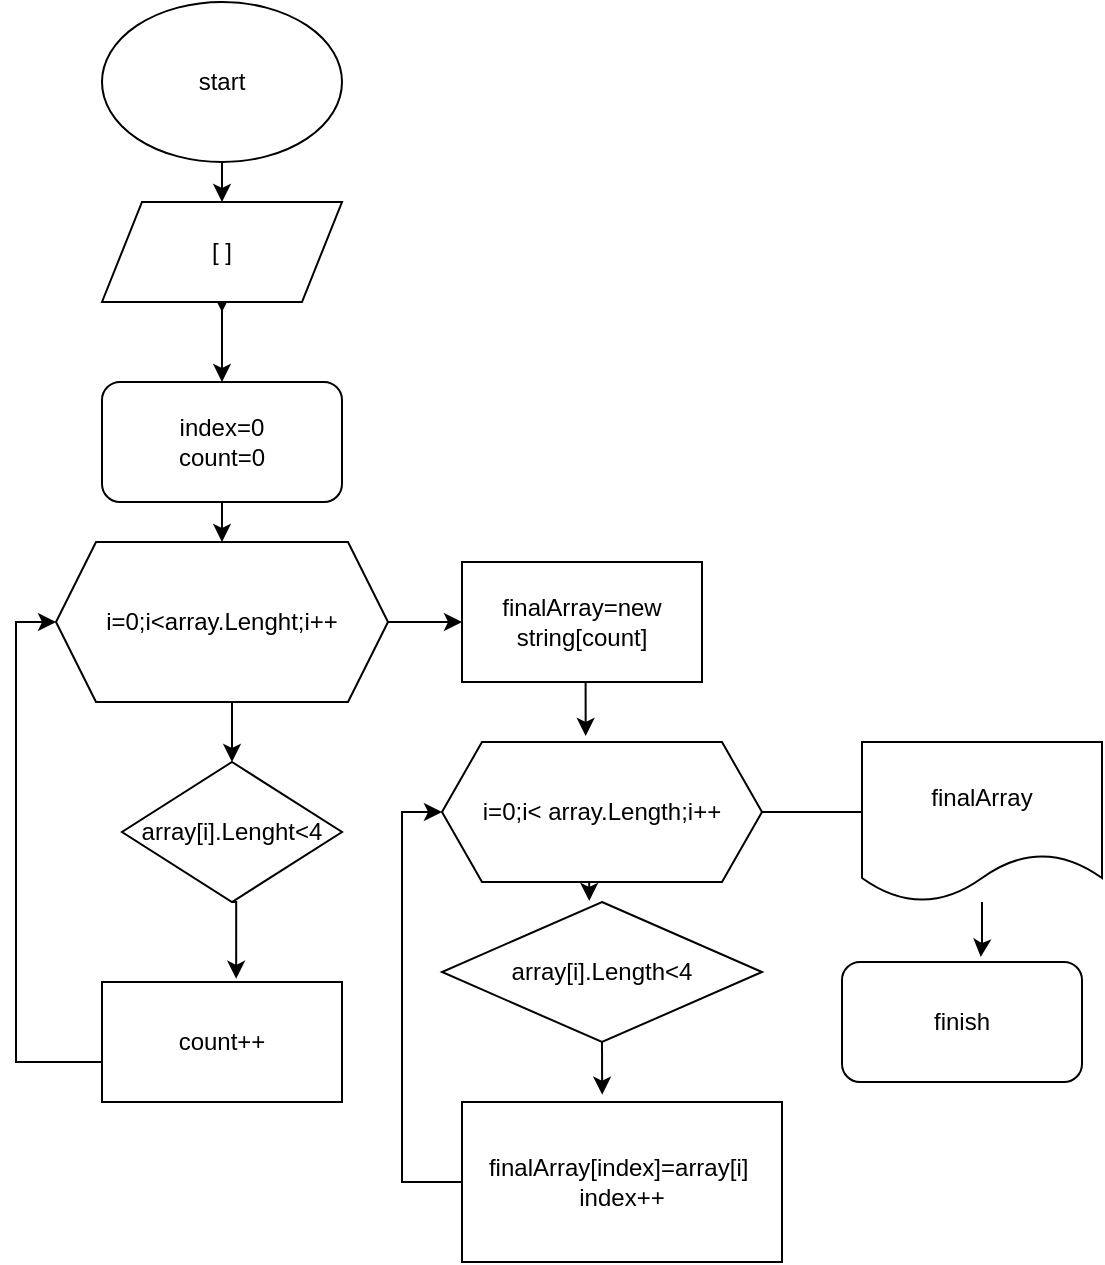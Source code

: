 <mxfile version="20.8.15" type="device"><diagram name="Страница 1" id="L74Jm6006aHRCZvReSMG"><mxGraphModel dx="1254" dy="665" grid="1" gridSize="10" guides="1" tooltips="1" connect="1" arrows="1" fold="1" page="1" pageScale="1" pageWidth="827" pageHeight="1169" math="0" shadow="0"><root><mxCell id="0"/><mxCell id="1" parent="0"/><mxCell id="lP0v5EBF76f_6XctyEjh-8" style="edgeStyle=orthogonalEdgeStyle;rounded=0;orthogonalLoop=1;jettySize=auto;html=1;exitX=0.5;exitY=1;exitDx=0;exitDy=0;entryX=0.5;entryY=0;entryDx=0;entryDy=0;" edge="1" parent="1" source="lP0v5EBF76f_6XctyEjh-1" target="lP0v5EBF76f_6XctyEjh-2"><mxGeometry relative="1" as="geometry"/></mxCell><mxCell id="lP0v5EBF76f_6XctyEjh-1" value="start" style="ellipse;whiteSpace=wrap;html=1;" vertex="1" parent="1"><mxGeometry x="290" y="10" width="120" height="80" as="geometry"/></mxCell><mxCell id="lP0v5EBF76f_6XctyEjh-6" style="edgeStyle=orthogonalEdgeStyle;rounded=0;orthogonalLoop=1;jettySize=auto;html=1;exitX=0.5;exitY=1;exitDx=0;exitDy=0;" edge="1" parent="1" source="lP0v5EBF76f_6XctyEjh-2"><mxGeometry relative="1" as="geometry"><mxPoint x="350" y="165" as="targetPoint"/></mxGeometry></mxCell><mxCell id="lP0v5EBF76f_6XctyEjh-7" style="edgeStyle=orthogonalEdgeStyle;rounded=0;orthogonalLoop=1;jettySize=auto;html=1;entryX=0.5;entryY=0;entryDx=0;entryDy=0;" edge="1" parent="1" source="lP0v5EBF76f_6XctyEjh-2" target="lP0v5EBF76f_6XctyEjh-3"><mxGeometry relative="1" as="geometry"/></mxCell><mxCell id="lP0v5EBF76f_6XctyEjh-2" value="[ ]" style="shape=parallelogram;perimeter=parallelogramPerimeter;whiteSpace=wrap;html=1;fixedSize=1;" vertex="1" parent="1"><mxGeometry x="290" y="110" width="120" height="50" as="geometry"/></mxCell><mxCell id="lP0v5EBF76f_6XctyEjh-10" style="edgeStyle=orthogonalEdgeStyle;rounded=0;orthogonalLoop=1;jettySize=auto;html=1;exitX=0.5;exitY=1;exitDx=0;exitDy=0;entryX=0.5;entryY=0;entryDx=0;entryDy=0;" edge="1" parent="1" source="lP0v5EBF76f_6XctyEjh-3" target="lP0v5EBF76f_6XctyEjh-9"><mxGeometry relative="1" as="geometry"/></mxCell><mxCell id="lP0v5EBF76f_6XctyEjh-3" value="index=0&lt;br&gt;count=0" style="rounded=1;whiteSpace=wrap;html=1;" vertex="1" parent="1"><mxGeometry x="290" y="200" width="120" height="60" as="geometry"/></mxCell><mxCell id="lP0v5EBF76f_6XctyEjh-12" style="edgeStyle=orthogonalEdgeStyle;rounded=0;orthogonalLoop=1;jettySize=auto;html=1;exitX=0.5;exitY=1;exitDx=0;exitDy=0;entryX=0.5;entryY=0;entryDx=0;entryDy=0;" edge="1" parent="1" source="lP0v5EBF76f_6XctyEjh-9" target="lP0v5EBF76f_6XctyEjh-11"><mxGeometry relative="1" as="geometry"/></mxCell><mxCell id="lP0v5EBF76f_6XctyEjh-18" style="edgeStyle=orthogonalEdgeStyle;rounded=0;orthogonalLoop=1;jettySize=auto;html=1;exitX=1;exitY=0.5;exitDx=0;exitDy=0;entryX=0;entryY=0.5;entryDx=0;entryDy=0;" edge="1" parent="1" source="lP0v5EBF76f_6XctyEjh-9" target="lP0v5EBF76f_6XctyEjh-17"><mxGeometry relative="1" as="geometry"/></mxCell><mxCell id="lP0v5EBF76f_6XctyEjh-9" value="i=0;i&amp;lt;array.Lenght;i++" style="shape=hexagon;perimeter=hexagonPerimeter2;whiteSpace=wrap;html=1;fixedSize=1;" vertex="1" parent="1"><mxGeometry x="267" y="280" width="166" height="80" as="geometry"/></mxCell><mxCell id="lP0v5EBF76f_6XctyEjh-14" style="edgeStyle=orthogonalEdgeStyle;rounded=0;orthogonalLoop=1;jettySize=auto;html=1;exitX=0.5;exitY=1;exitDx=0;exitDy=0;entryX=0.559;entryY=-0.027;entryDx=0;entryDy=0;entryPerimeter=0;" edge="1" parent="1" source="lP0v5EBF76f_6XctyEjh-11" target="lP0v5EBF76f_6XctyEjh-13"><mxGeometry relative="1" as="geometry"/></mxCell><mxCell id="lP0v5EBF76f_6XctyEjh-11" value="array[i].Lenght&amp;lt;4" style="rhombus;whiteSpace=wrap;html=1;" vertex="1" parent="1"><mxGeometry x="300" y="390" width="110" height="70" as="geometry"/></mxCell><mxCell id="lP0v5EBF76f_6XctyEjh-15" style="edgeStyle=orthogonalEdgeStyle;rounded=0;orthogonalLoop=1;jettySize=auto;html=1;entryX=0;entryY=0.5;entryDx=0;entryDy=0;" edge="1" parent="1" source="lP0v5EBF76f_6XctyEjh-13" target="lP0v5EBF76f_6XctyEjh-9"><mxGeometry relative="1" as="geometry"><Array as="points"><mxPoint x="247" y="540"/><mxPoint x="247" y="320"/></Array></mxGeometry></mxCell><mxCell id="lP0v5EBF76f_6XctyEjh-13" value="count++" style="rounded=0;whiteSpace=wrap;html=1;" vertex="1" parent="1"><mxGeometry x="290" y="500" width="120" height="60" as="geometry"/></mxCell><mxCell id="lP0v5EBF76f_6XctyEjh-22" style="edgeStyle=orthogonalEdgeStyle;rounded=0;orthogonalLoop=1;jettySize=auto;html=1;exitX=0.5;exitY=1;exitDx=0;exitDy=0;entryX=0.449;entryY=-0.043;entryDx=0;entryDy=0;entryPerimeter=0;" edge="1" parent="1" source="lP0v5EBF76f_6XctyEjh-17" target="lP0v5EBF76f_6XctyEjh-19"><mxGeometry relative="1" as="geometry"/></mxCell><mxCell id="lP0v5EBF76f_6XctyEjh-17" value="finalArray=new string[count]" style="rounded=0;whiteSpace=wrap;html=1;" vertex="1" parent="1"><mxGeometry x="470" y="290" width="120" height="60" as="geometry"/></mxCell><mxCell id="lP0v5EBF76f_6XctyEjh-24" style="edgeStyle=orthogonalEdgeStyle;rounded=0;orthogonalLoop=1;jettySize=auto;html=1;exitX=0.5;exitY=1;exitDx=0;exitDy=0;entryX=0.46;entryY=-0.008;entryDx=0;entryDy=0;entryPerimeter=0;" edge="1" parent="1" source="lP0v5EBF76f_6XctyEjh-19" target="lP0v5EBF76f_6XctyEjh-23"><mxGeometry relative="1" as="geometry"/></mxCell><mxCell id="lP0v5EBF76f_6XctyEjh-33" style="edgeStyle=orthogonalEdgeStyle;rounded=0;orthogonalLoop=1;jettySize=auto;html=1;entryX=0.083;entryY=0.438;entryDx=0;entryDy=0;entryPerimeter=0;" edge="1" parent="1" source="lP0v5EBF76f_6XctyEjh-19" target="lP0v5EBF76f_6XctyEjh-31"><mxGeometry relative="1" as="geometry"/></mxCell><mxCell id="lP0v5EBF76f_6XctyEjh-19" value="i=0;i&amp;lt; array.Length;i++" style="shape=hexagon;perimeter=hexagonPerimeter2;whiteSpace=wrap;html=1;fixedSize=1;" vertex="1" parent="1"><mxGeometry x="460" y="380" width="160" height="70" as="geometry"/></mxCell><mxCell id="lP0v5EBF76f_6XctyEjh-36" style="edgeStyle=orthogonalEdgeStyle;rounded=0;orthogonalLoop=1;jettySize=auto;html=1;exitX=0.5;exitY=1;exitDx=0;exitDy=0;entryX=0.438;entryY=-0.046;entryDx=0;entryDy=0;entryPerimeter=0;" edge="1" parent="1" source="lP0v5EBF76f_6XctyEjh-23" target="lP0v5EBF76f_6XctyEjh-25"><mxGeometry relative="1" as="geometry"/></mxCell><mxCell id="lP0v5EBF76f_6XctyEjh-23" value="array[i].Length&amp;lt;4" style="rhombus;whiteSpace=wrap;html=1;" vertex="1" parent="1"><mxGeometry x="460" y="460" width="160" height="70" as="geometry"/></mxCell><mxCell id="lP0v5EBF76f_6XctyEjh-27" style="edgeStyle=orthogonalEdgeStyle;rounded=0;orthogonalLoop=1;jettySize=auto;html=1;exitX=0;exitY=0.5;exitDx=0;exitDy=0;entryX=0;entryY=0.5;entryDx=0;entryDy=0;" edge="1" parent="1" source="lP0v5EBF76f_6XctyEjh-25" target="lP0v5EBF76f_6XctyEjh-19"><mxGeometry relative="1" as="geometry"/></mxCell><mxCell id="lP0v5EBF76f_6XctyEjh-25" value="finalArray[index]=array[i]&amp;nbsp;&lt;br&gt;index++" style="rounded=0;whiteSpace=wrap;html=1;" vertex="1" parent="1"><mxGeometry x="470" y="560" width="160" height="80" as="geometry"/></mxCell><mxCell id="lP0v5EBF76f_6XctyEjh-35" style="edgeStyle=orthogonalEdgeStyle;rounded=0;orthogonalLoop=1;jettySize=auto;html=1;entryX=0.578;entryY=-0.042;entryDx=0;entryDy=0;entryPerimeter=0;" edge="1" parent="1" source="lP0v5EBF76f_6XctyEjh-31" target="lP0v5EBF76f_6XctyEjh-34"><mxGeometry relative="1" as="geometry"/></mxCell><mxCell id="lP0v5EBF76f_6XctyEjh-31" value="finalArray" style="shape=document;whiteSpace=wrap;html=1;boundedLbl=1;" vertex="1" parent="1"><mxGeometry x="670" y="380" width="120" height="80" as="geometry"/></mxCell><mxCell id="lP0v5EBF76f_6XctyEjh-34" value="finish" style="rounded=1;whiteSpace=wrap;html=1;" vertex="1" parent="1"><mxGeometry x="660" y="490" width="120" height="60" as="geometry"/></mxCell></root></mxGraphModel></diagram></mxfile>